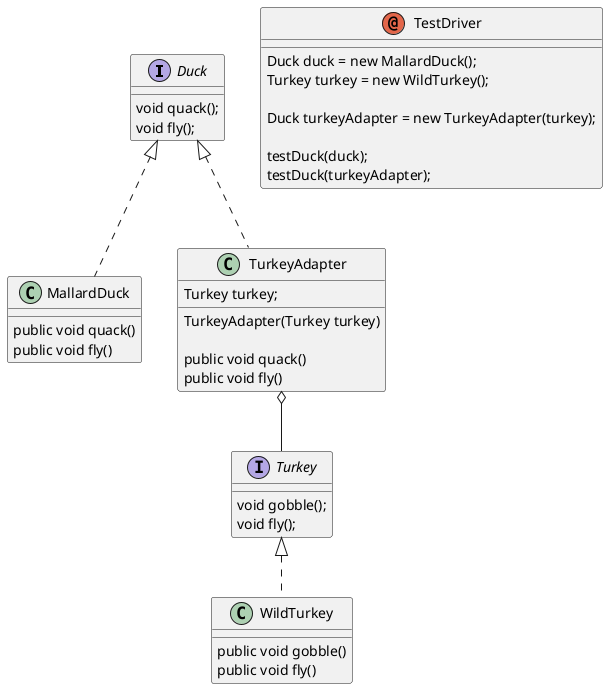 @startuml uml

interface Duck {

    void quack();
    void fly();

}

class MallardDuck implements Duck {

    public void quack()
    public void fly()
}
TurkeyAdapter o-- Turkey
class TurkeyAdapter implements Duck {

    Turkey turkey;

    TurkeyAdapter(Turkey turkey)

    public void quack()
    public void fly()
}

interface Turkey {

    void gobble();
    void fly();
}

class WildTurkey implements Turkey {

    public void gobble()
    public void fly()

}

annotation TestDriver {
        Duck duck = new MallardDuck();
        Turkey turkey = new WildTurkey();

        Duck turkeyAdapter = new TurkeyAdapter(turkey);

        testDuck(duck);
        testDuck(turkeyAdapter);
}

@enduml